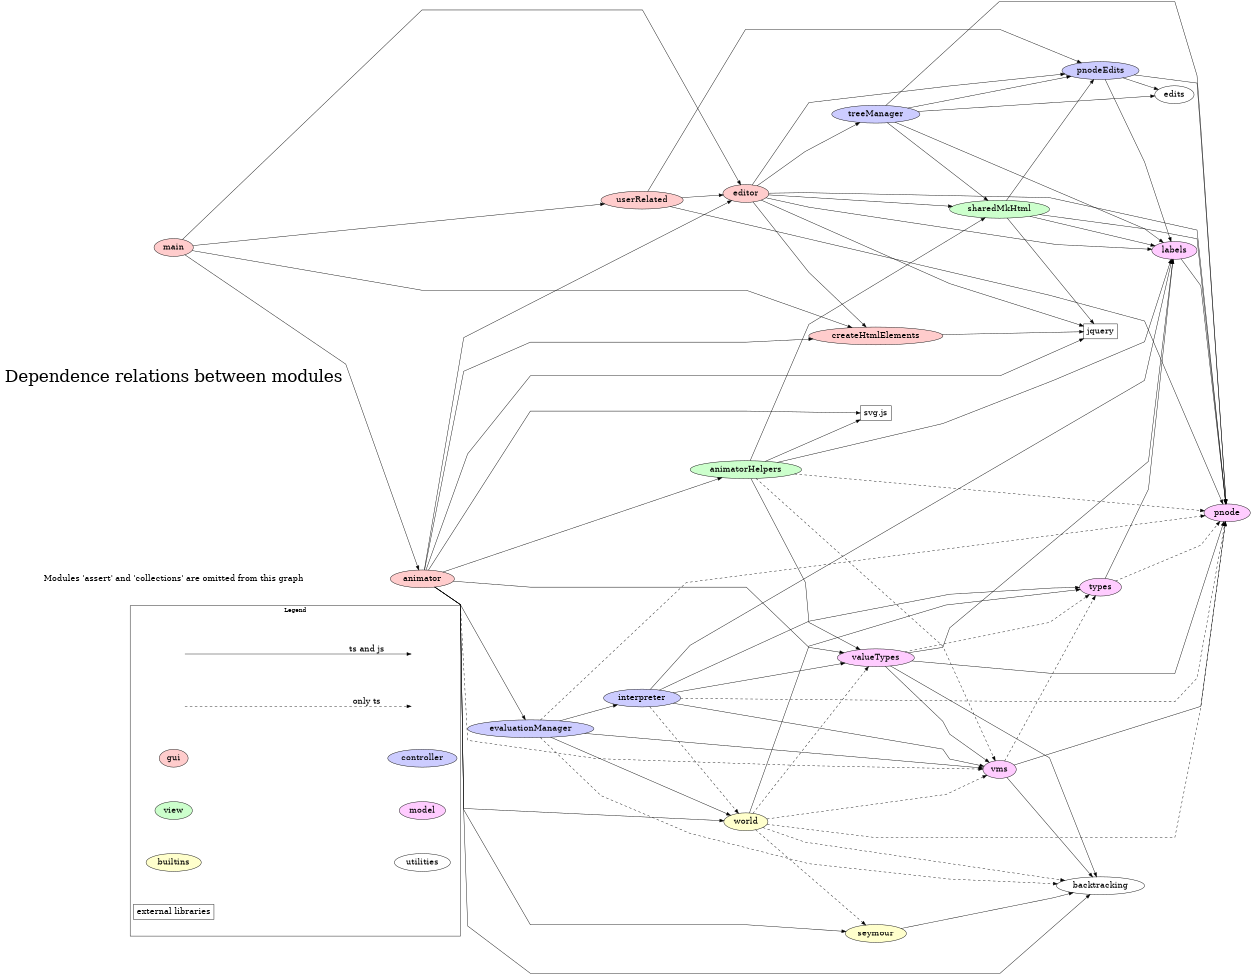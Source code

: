 
digraph Depends {
    size="9,6.5" ;
    splines="polyline" ;
    nodesep=0.2 ;
    ranksep=0.2 ;
   ratio=fill;
   rankdir = LR ;
   node[fontsize=20];

   subgraph cluster1 {
        label = "Legend" ;
        shape=rectangle ;
        color = black ;
        a [style=invis];
        b [style=invis] ;
        c [style=invis] ;
        d [style=invis] ;
        c -> d [label="only ts", style=dashed, fontsize=20] ; 
        a -> b [label="ts and js", fontsize=20] ;
        gui -> controller [style=invis] ;
        view -> model [style=invis] ;
        builtins -> utilities [style=invis] ;

        gui [style=filled, fillcolor="#ffcccc"] ;
        controller [style=filled, fillcolor="#ccccff"] ;
        view [style=filled, fillcolor="#ccffcc"] ;
        model [style=filled, fillcolor="#ffccff"] ;
        builtins [style=filled, fillcolor="#ffffcc"] ;
        utilities ;
        "external libraries" [shape=rectangle] ;
    }

   utils [label="Modules 'assert' and 'collections' are omitted from this graph",
              shape=none] ;
   caption [ label="Dependence relations between modules", fontsize=40,
              shape=none] ;

    main [style=filled, fillcolor="#ffcccc"] ;
    editor [style=filled, fillcolor="#ffcccc"] ;
    animator [style=filled, fillcolor="#ffcccc"] ;
    createHtmlElements [style=filled, fillcolor="#ffcccc"] ;
    userRelated [style=filled, fillcolor="#ffcccc" ] ;
    
    evaluationManager [style=filled, fillcolor="#ccccff"] ;
    interpreter [style=filled, fillcolor="#ccccff"] ;
    treeManager [style=filled, fillcolor="#ccccff"] ;
    pnodeEdits [style=filled, fillcolor="#ccccff"] ;
    
    sharedMkHtml [style=filled, fillcolor="#ccffcc"] ;
    animatorHelpers [style=filled, fillcolor="#ccffcc"] ;

    vms [style=filled, fillcolor="#ffccff"] ;
    valueTypes [style=filled, fillcolor="#ffccff"] ;
    types [style=filled, fillcolor="#ffccff"] ;
    labels [style=filled, fillcolor="#ffccff"] ;
    pnode [style=filled, fillcolor="#ffccff"] ;

    world [style=filled, fillcolor="#ffffcc"] ;
    seymour [style=filled, fillcolor="#ffffcc"] ;
    
   animator -> animatorHelpers  ;
   animator -> backtracking ;
   animator -> createHtmlElements ;
   animator -> editor ;
   animator -> evaluationManager ;
   animator -> seymour ;
   animator -> valueTypes ;
   animator -> world ;
   animator -> vms [style=dashed] ;
   animator -> svg ;
   animator -> jquery ;

   animatorHelpers -> labels ;
   animatorHelpers -> pnode [style=dashed] ;
   animatorHelpers -> sharedMkHtml ;
   animatorHelpers -> valueTypes ;
   animatorHelpers -> vms [style=dashed];
   animatorHelpers -> svg ;
   
   createHtmlElements -> jquery ;

   editor -> createHtmlElements ;
   editor -> labels ;
   editor -> pnode  ;
   editor -> pnodeEdits ;
   editor -> sharedMkHtml ;
   editor -> treeManager ;
   editor -> jquery ;

   evaluationManager -> backtracking  [style=dashed];
   evaluationManager -> interpreter ;
   evaluationManager -> pnode  [style=dashed];
   evaluationManager -> vms ;
   evaluationManager -> world ;

   interpreter -> labels ;
   interpreter -> pnode  [style=dashed];
   interpreter -> types ;
   interpreter -> valueTypes ;
   interpreter -> vms ;
   interpreter -> world  [style=dashed];

    jquery [shape=rectangle]
    
   labels -> pnode ;

   main -> animator ;
   main -> createHtmlElements ;
   main -> editor ;
   main -> userRelated ;

   pnodeEdits -> edits ;
   pnodeEdits -> pnode ;
   pnodeEdits -> labels ;
   
   types -> pnode [style=dashed];
   types -> labels ;

   seymour -> backtracking ;

   sharedMkHtml -> labels ;
   sharedMkHtml -> pnode ;
   sharedMkHtml -> pnodeEdits ;
   sharedMkHtml -> jquery ;

   svg [label="svg.js", shape=rectangle] ;

   treeManager -> edits ;
   treeManager -> labels ;
   treeManager -> pnode ;
   treeManager -> pnodeEdits ;
   treeManager -> sharedMkHtml ;

   userRelated -> editor ;
   userRelated -> pnodeEdits ;
   userRelated -> pnode ;
   
   valueTypes -> backtracking ;
   valueTypes -> labels ;
   valueTypes -> pnode ;
   valueTypes -> types  [style=dashed];
   valueTypes -> vms ;

   
   vms -> backtracking
   vms -> pnode ;
   vms -> types  [style=dashed];

   world -> backtracking  [style=dashed];
   world -> pnode  [style=dashed];
   world -> seymour  [style=dashed];
   world -> types ;
   world -> valueTypes  [style=dashed];
   world -> vms  [style=dashed];
   
}
